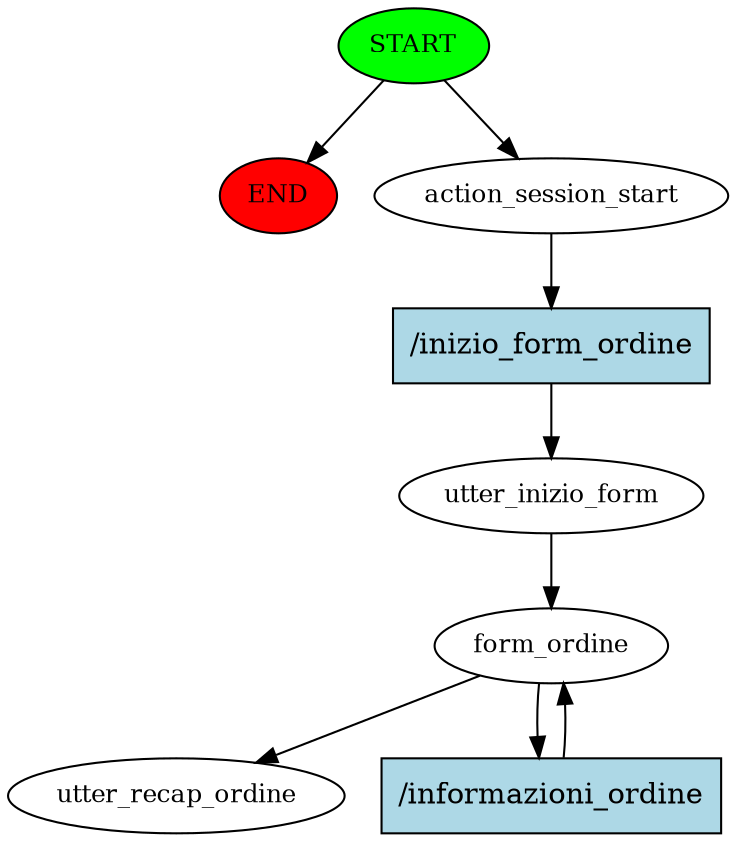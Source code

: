 digraph  {
0 [class="start active", fillcolor=green, fontsize=12, label=START, style=filled];
"-1" [class=end, fillcolor=red, fontsize=12, label=END, style=filled];
1 [class=active, fontsize=12, label=action_session_start];
2 [class=active, fontsize=12, label=utter_inizio_form];
3 [class=active, fontsize=12, label=form_ordine];
14 [class="dashed active", fontsize=12, label=utter_recap_ordine];
15 [class="intent active", fillcolor=lightblue, label="/inizio_form_ordine", shape=rect, style=filled];
16 [class="intent active", fillcolor=lightblue, label="/informazioni_ordine", shape=rect, style=filled];
0 -> "-1"  [class="", key=NONE, label=""];
0 -> 1  [class=active, key=NONE, label=""];
1 -> 15  [class=active, key=0];
2 -> 3  [class=active, key=NONE, label=""];
3 -> 14  [class=active, key=NONE, label=""];
3 -> 16  [class=active, key=0];
15 -> 2  [class=active, key=0];
16 -> 3  [class=active, key=0];
}
